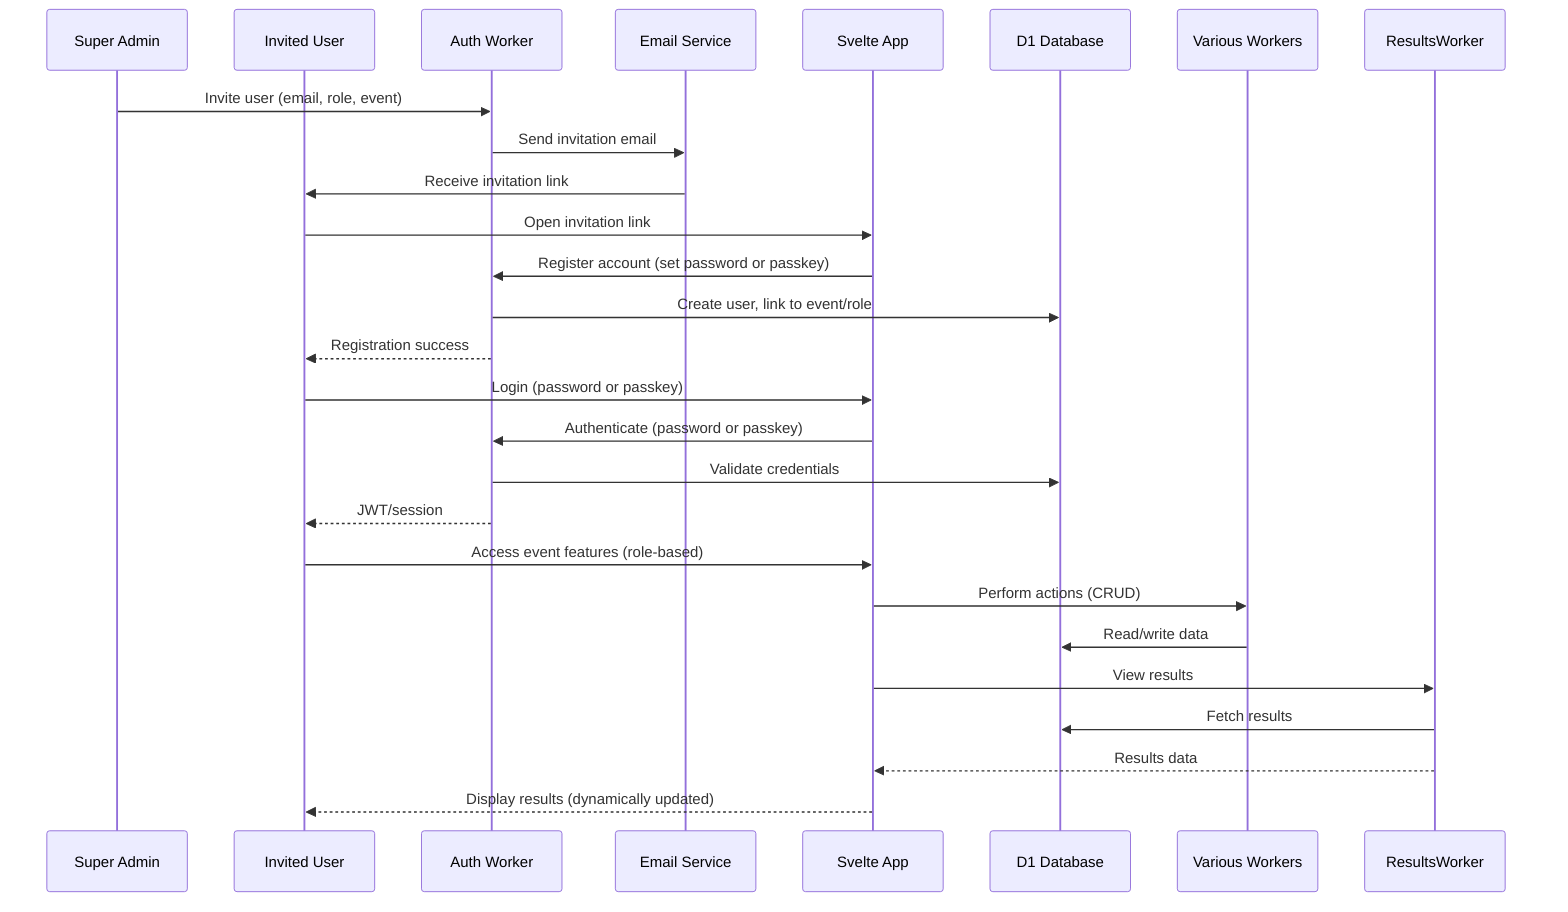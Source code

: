 sequenceDiagram
  participant Admin as Super Admin
  participant User as Invited User
  participant Auth as Auth Worker
  participant Email as Email Service
  participant Svelte as Svelte App
  participant D1 as D1 Database

  Admin->>Auth: Invite user (email, role, event)
  Auth->>Email: Send invitation email
  Email->>User: Receive invitation link
  User->>Svelte: Open invitation link
  Svelte->>Auth: Register account (set password or passkey)
  Auth->>D1: Create user, link to event/role
  Auth-->>User: Registration success

  User->>Svelte: Login (password or passkey)
  Svelte->>Auth: Authenticate (password or passkey)
  Auth->>D1: Validate credentials
  Auth-->>User: JWT/session

  User->>Svelte: Access event features (role-based)
  Svelte->>Various Workers: Perform actions (CRUD)
  Various Workers->>D1: Read/write data
  Svelte->>ResultsWorker: View results
  ResultsWorker->>D1: Fetch results
  ResultsWorker-->>Svelte: Results data
  Svelte-->>User: Display results (dynamically updated)